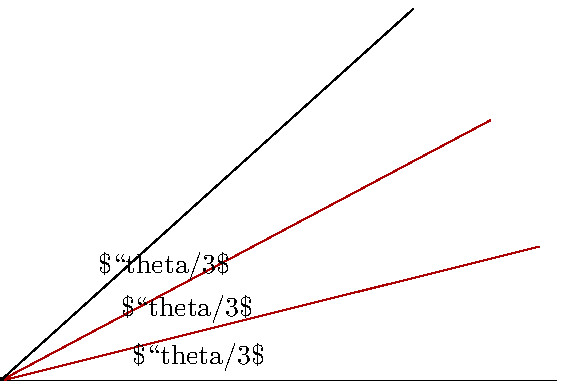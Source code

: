 \documentclass[border=5mm]{standalone}
\usepackage{luamplib}
\begin{document}
\mplibtextextlabel{enable}
\begin{mplibcode}
beginfig(1);
    path ray;
    numeric theta;
    ray = origin -- 200 right;
    theta = 42;
    draw ray;
    draw ray rotated 1/3 theta withcolor 2/3 red;
    draw ray rotated 2/3 theta withcolor 2/3 red;
    draw ray rotated theta;
    dotlabel.llft("$0$", origin);
    label("$\theta/3$", 72 right rotated 1/6 theta);
    label("$\theta/3$", 72 right rotated 3/6 theta);
    label("$\theta/3$", 72 right rotated 5/6 theta);
endfig;
\end{mplibcode}
\end{document}

